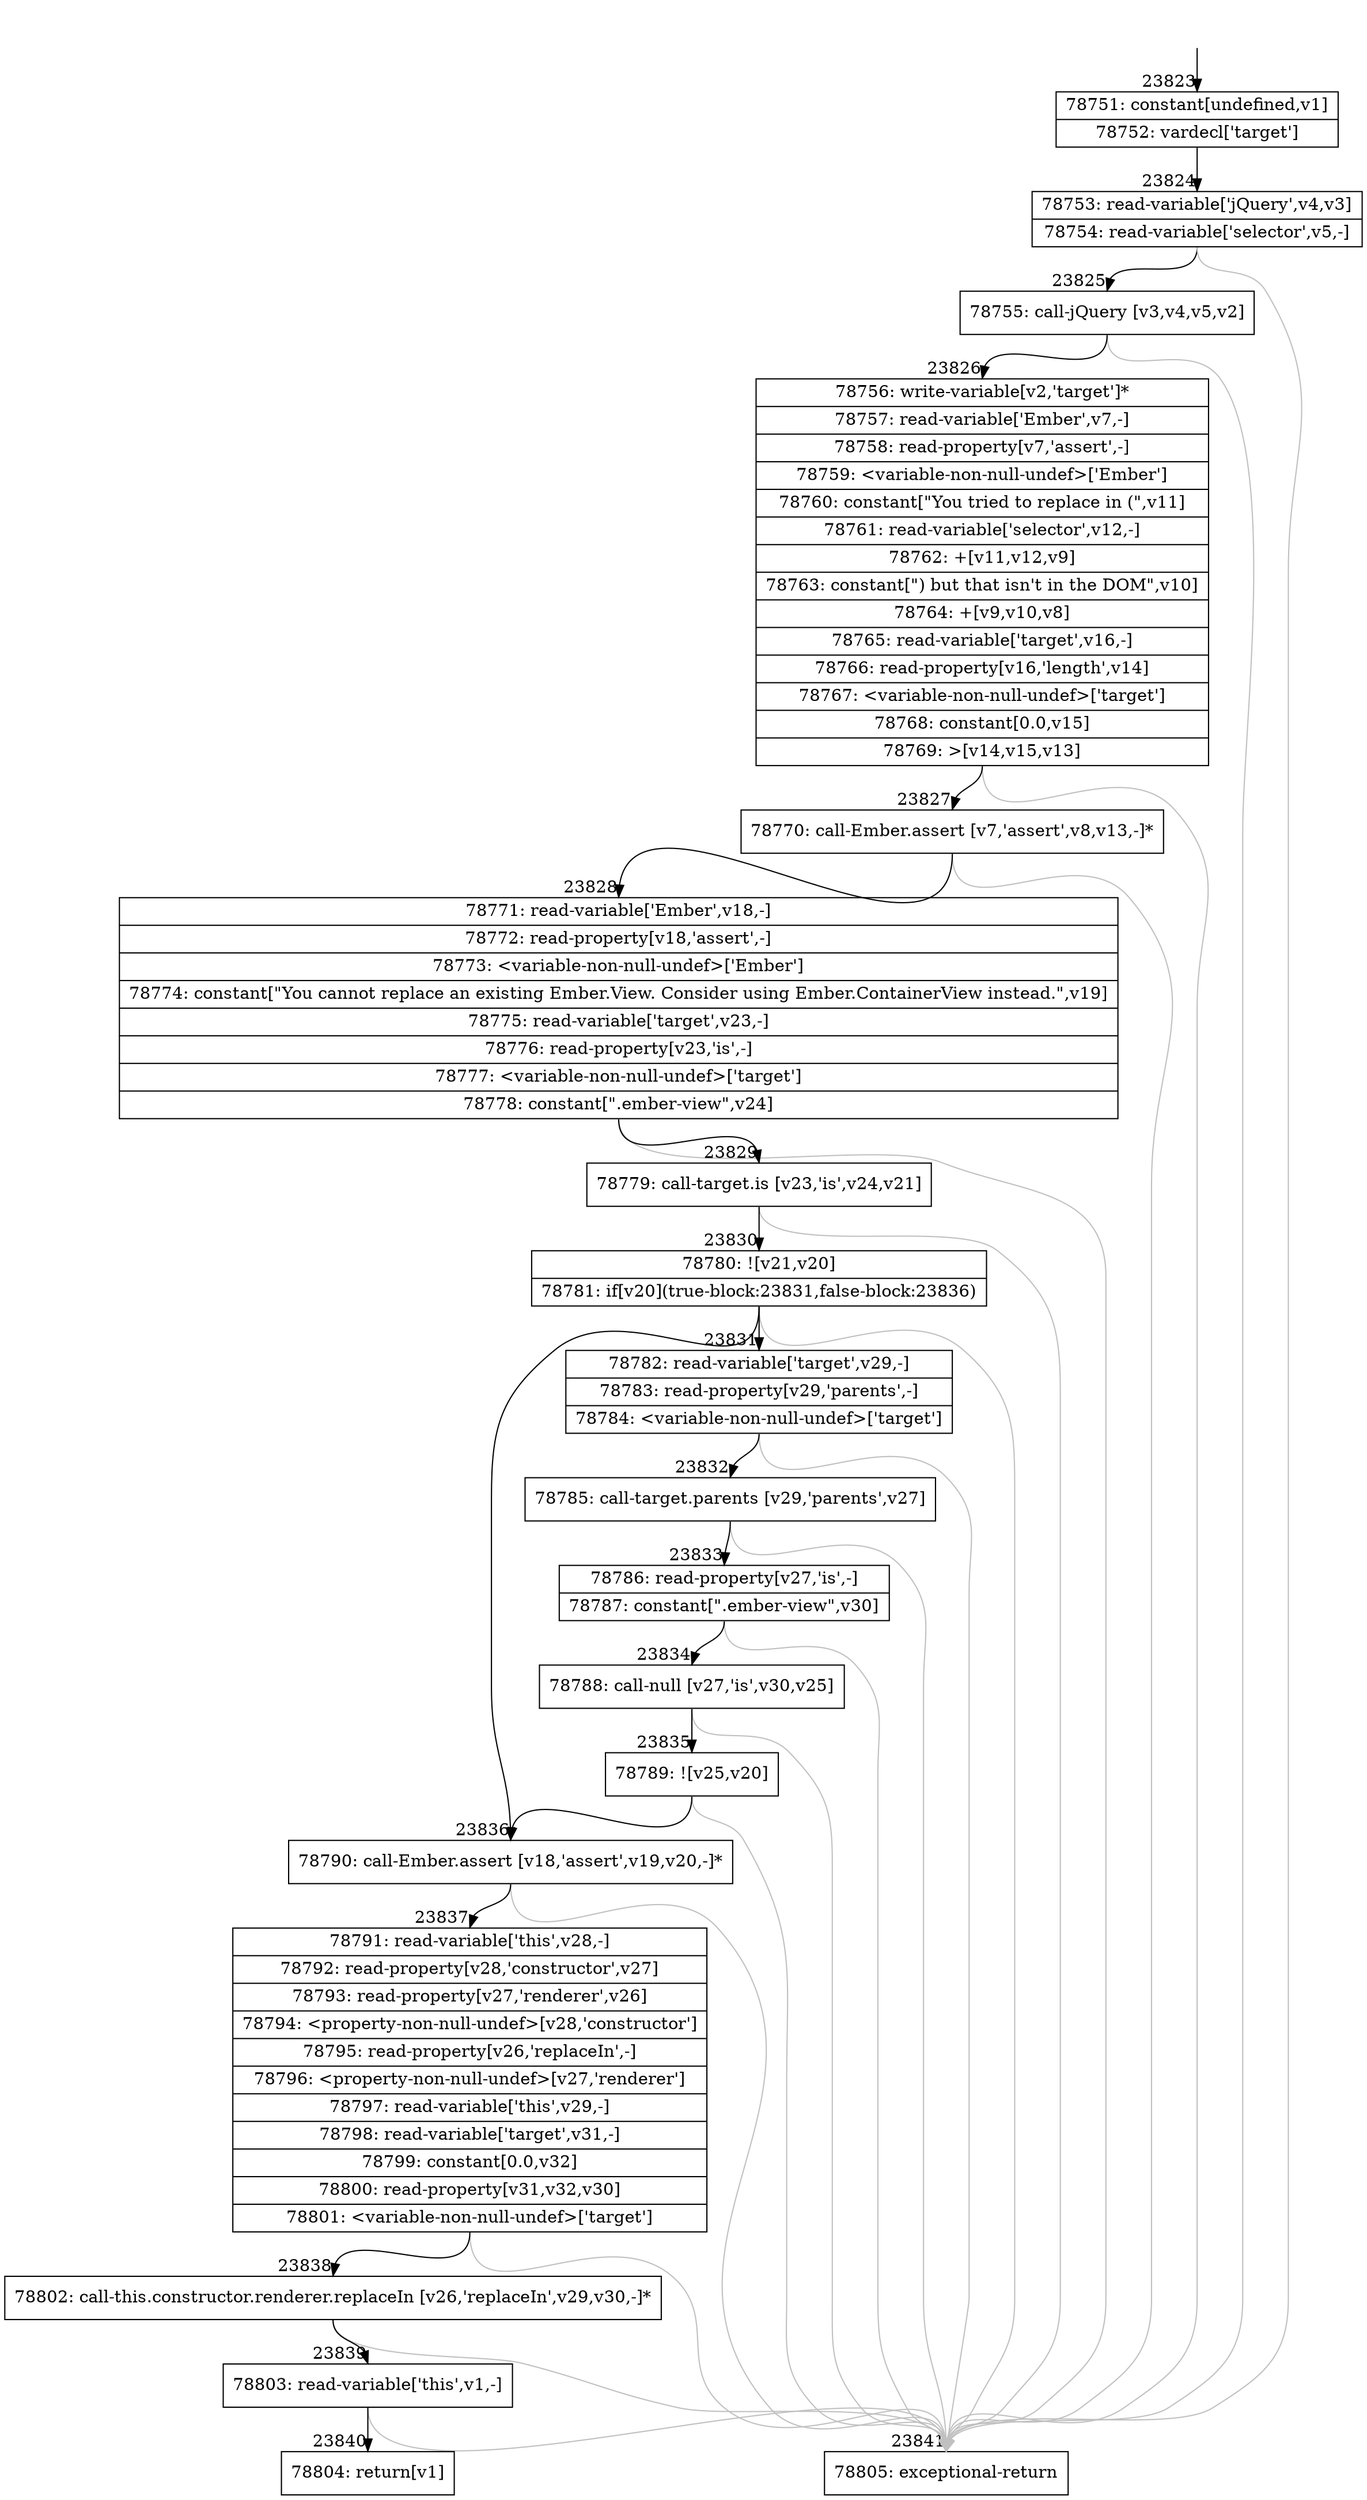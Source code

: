 digraph {
rankdir="TD"
BB_entry2084[shape=none,label=""];
BB_entry2084 -> BB23823 [tailport=s, headport=n, headlabel="    23823"]
BB23823 [shape=record label="{78751: constant[undefined,v1]|78752: vardecl['target']}" ] 
BB23823 -> BB23824 [tailport=s, headport=n, headlabel="      23824"]
BB23824 [shape=record label="{78753: read-variable['jQuery',v4,v3]|78754: read-variable['selector',v5,-]}" ] 
BB23824 -> BB23825 [tailport=s, headport=n, headlabel="      23825"]
BB23824 -> BB23841 [tailport=s, headport=n, color=gray, headlabel="      23841"]
BB23825 [shape=record label="{78755: call-jQuery [v3,v4,v5,v2]}" ] 
BB23825 -> BB23826 [tailport=s, headport=n, headlabel="      23826"]
BB23825 -> BB23841 [tailport=s, headport=n, color=gray]
BB23826 [shape=record label="{78756: write-variable[v2,'target']*|78757: read-variable['Ember',v7,-]|78758: read-property[v7,'assert',-]|78759: \<variable-non-null-undef\>['Ember']|78760: constant[\"You tried to replace in (\",v11]|78761: read-variable['selector',v12,-]|78762: +[v11,v12,v9]|78763: constant[\") but that isn't in the DOM\",v10]|78764: +[v9,v10,v8]|78765: read-variable['target',v16,-]|78766: read-property[v16,'length',v14]|78767: \<variable-non-null-undef\>['target']|78768: constant[0.0,v15]|78769: \>[v14,v15,v13]}" ] 
BB23826 -> BB23827 [tailport=s, headport=n, headlabel="      23827"]
BB23826 -> BB23841 [tailport=s, headport=n, color=gray]
BB23827 [shape=record label="{78770: call-Ember.assert [v7,'assert',v8,v13,-]*}" ] 
BB23827 -> BB23828 [tailport=s, headport=n, headlabel="      23828"]
BB23827 -> BB23841 [tailport=s, headport=n, color=gray]
BB23828 [shape=record label="{78771: read-variable['Ember',v18,-]|78772: read-property[v18,'assert',-]|78773: \<variable-non-null-undef\>['Ember']|78774: constant[\"You cannot replace an existing Ember.View. Consider using Ember.ContainerView instead.\",v19]|78775: read-variable['target',v23,-]|78776: read-property[v23,'is',-]|78777: \<variable-non-null-undef\>['target']|78778: constant[\".ember-view\",v24]}" ] 
BB23828 -> BB23829 [tailport=s, headport=n, headlabel="      23829"]
BB23828 -> BB23841 [tailport=s, headport=n, color=gray]
BB23829 [shape=record label="{78779: call-target.is [v23,'is',v24,v21]}" ] 
BB23829 -> BB23830 [tailport=s, headport=n, headlabel="      23830"]
BB23829 -> BB23841 [tailport=s, headport=n, color=gray]
BB23830 [shape=record label="{78780: ![v21,v20]|78781: if[v20](true-block:23831,false-block:23836)}" ] 
BB23830 -> BB23836 [tailport=s, headport=n, headlabel="      23836"]
BB23830 -> BB23831 [tailport=s, headport=n, headlabel="      23831"]
BB23830 -> BB23841 [tailport=s, headport=n, color=gray]
BB23831 [shape=record label="{78782: read-variable['target',v29,-]|78783: read-property[v29,'parents',-]|78784: \<variable-non-null-undef\>['target']}" ] 
BB23831 -> BB23832 [tailport=s, headport=n, headlabel="      23832"]
BB23831 -> BB23841 [tailport=s, headport=n, color=gray]
BB23832 [shape=record label="{78785: call-target.parents [v29,'parents',v27]}" ] 
BB23832 -> BB23833 [tailport=s, headport=n, headlabel="      23833"]
BB23832 -> BB23841 [tailport=s, headport=n, color=gray]
BB23833 [shape=record label="{78786: read-property[v27,'is',-]|78787: constant[\".ember-view\",v30]}" ] 
BB23833 -> BB23834 [tailport=s, headport=n, headlabel="      23834"]
BB23833 -> BB23841 [tailport=s, headport=n, color=gray]
BB23834 [shape=record label="{78788: call-null [v27,'is',v30,v25]}" ] 
BB23834 -> BB23835 [tailport=s, headport=n, headlabel="      23835"]
BB23834 -> BB23841 [tailport=s, headport=n, color=gray]
BB23835 [shape=record label="{78789: ![v25,v20]}" ] 
BB23835 -> BB23836 [tailport=s, headport=n]
BB23835 -> BB23841 [tailport=s, headport=n, color=gray]
BB23836 [shape=record label="{78790: call-Ember.assert [v18,'assert',v19,v20,-]*}" ] 
BB23836 -> BB23837 [tailport=s, headport=n, headlabel="      23837"]
BB23836 -> BB23841 [tailport=s, headport=n, color=gray]
BB23837 [shape=record label="{78791: read-variable['this',v28,-]|78792: read-property[v28,'constructor',v27]|78793: read-property[v27,'renderer',v26]|78794: \<property-non-null-undef\>[v28,'constructor']|78795: read-property[v26,'replaceIn',-]|78796: \<property-non-null-undef\>[v27,'renderer']|78797: read-variable['this',v29,-]|78798: read-variable['target',v31,-]|78799: constant[0.0,v32]|78800: read-property[v31,v32,v30]|78801: \<variable-non-null-undef\>['target']}" ] 
BB23837 -> BB23838 [tailport=s, headport=n, headlabel="      23838"]
BB23837 -> BB23841 [tailport=s, headport=n, color=gray]
BB23838 [shape=record label="{78802: call-this.constructor.renderer.replaceIn [v26,'replaceIn',v29,v30,-]*}" ] 
BB23838 -> BB23839 [tailport=s, headport=n, headlabel="      23839"]
BB23838 -> BB23841 [tailport=s, headport=n, color=gray]
BB23839 [shape=record label="{78803: read-variable['this',v1,-]}" ] 
BB23839 -> BB23840 [tailport=s, headport=n, headlabel="      23840"]
BB23839 -> BB23841 [tailport=s, headport=n, color=gray]
BB23840 [shape=record label="{78804: return[v1]}" ] 
BB23841 [shape=record label="{78805: exceptional-return}" ] 
//#$~ 45039
}
